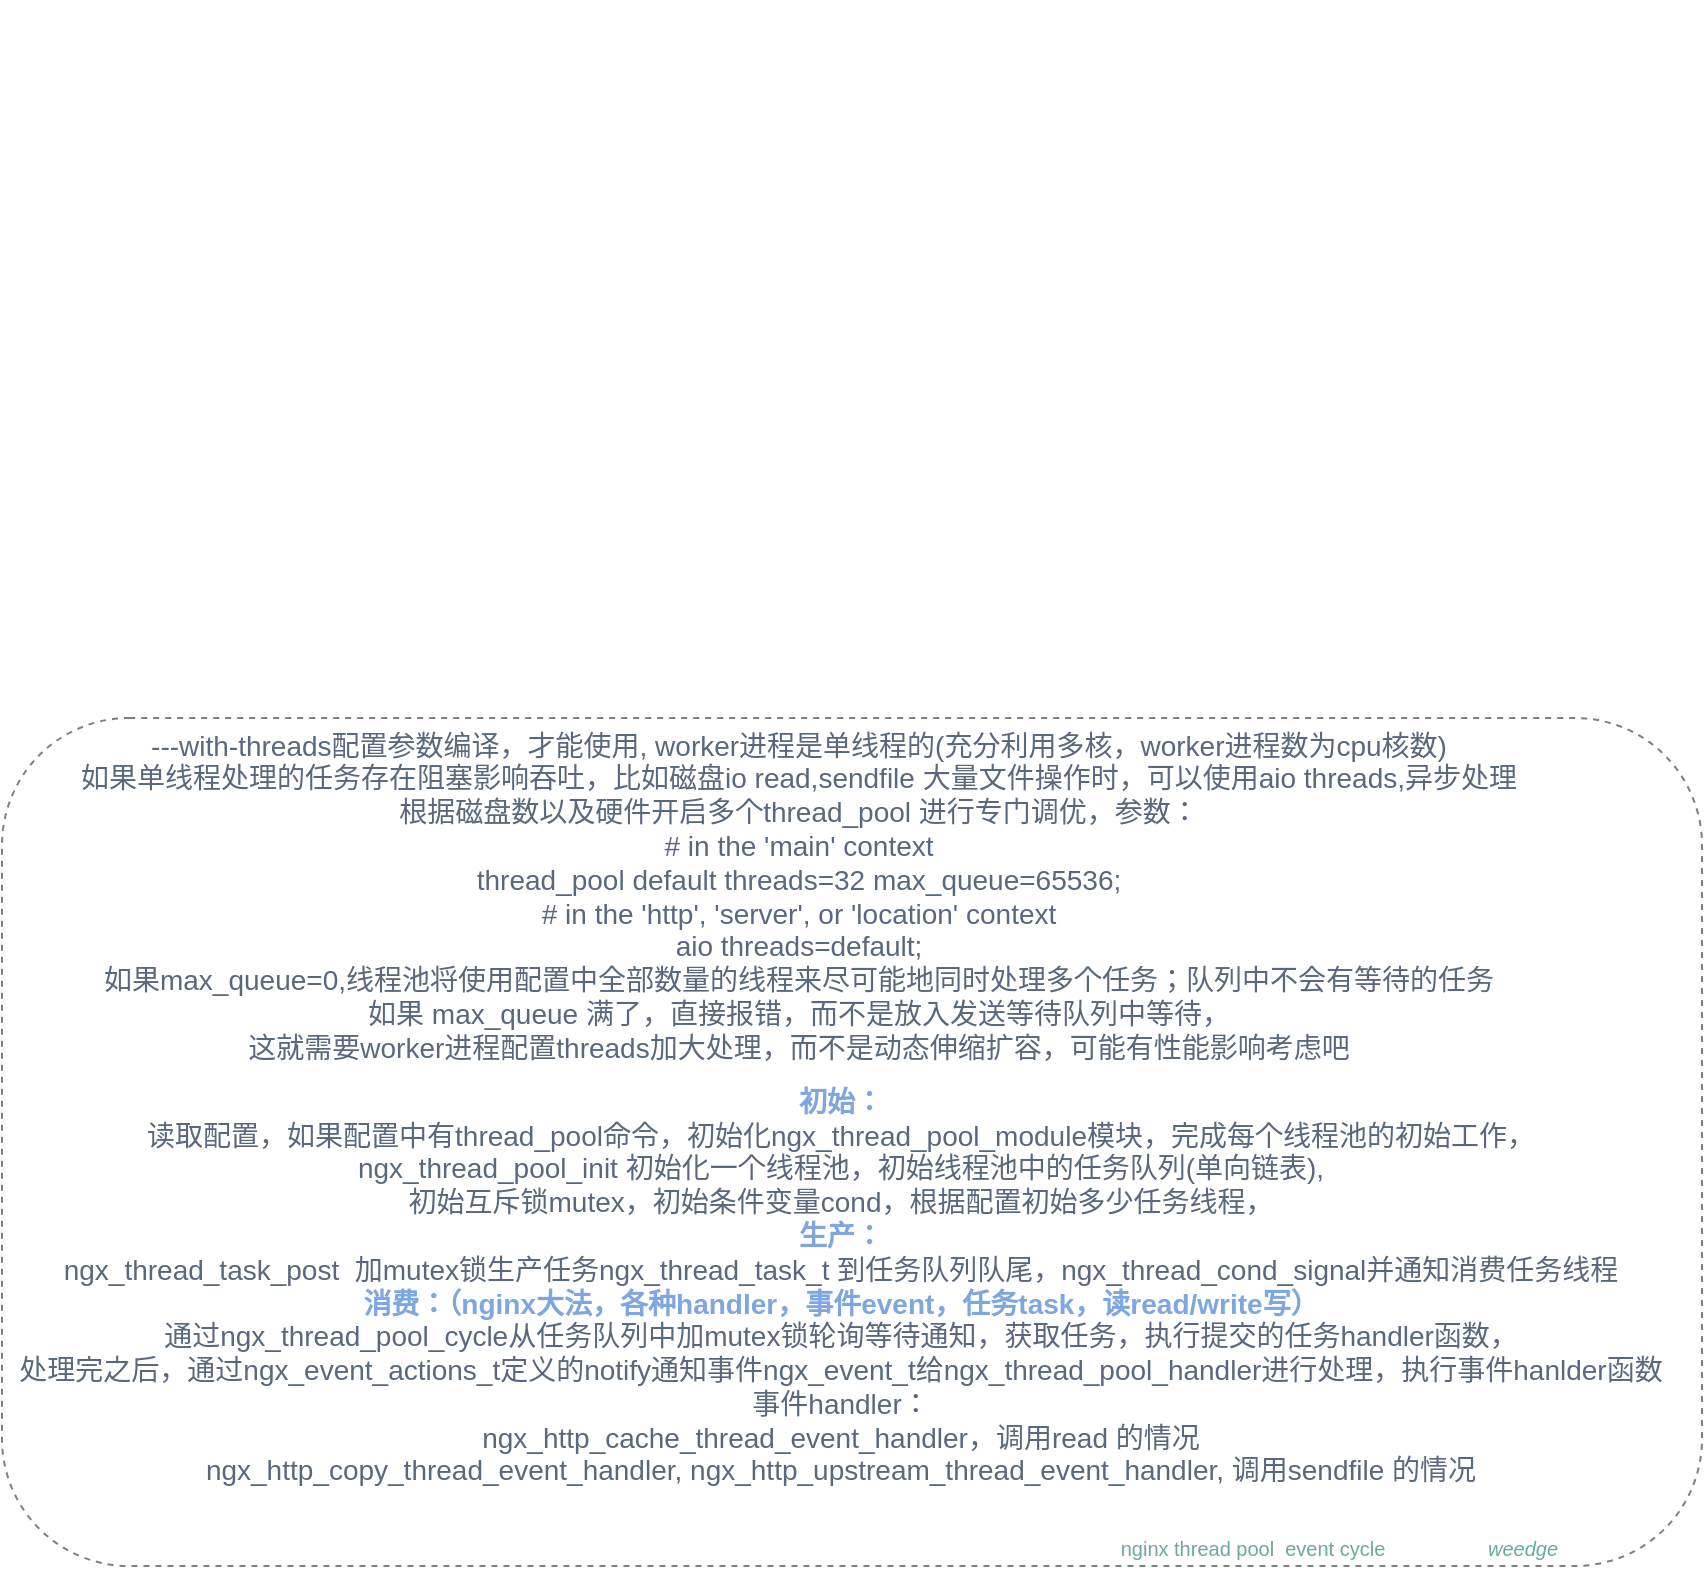 <mxfile version="15.8.6" type="github">
  <diagram id="FWJPGezK9j8gdbF37r2M" name="Page-1">
    <mxGraphModel dx="1773" dy="603" grid="1" gridSize="10" guides="1" tooltips="1" connect="1" arrows="1" fold="1" page="1" pageScale="1" pageWidth="827" pageHeight="1169" math="0" shadow="0">
      <root>
        <mxCell id="0" />
        <mxCell id="1" parent="0" />
        <mxCell id="SzUL2O4MbR3VGQP7T_4b-5" value="" style="rounded=1;whiteSpace=wrap;html=1;dashed=1;fontSize=14;fontColor=#7EA6E0;fillColor=none;opacity=50;" vertex="1" parent="1">
          <mxGeometry x="-10" y="526" width="850" height="424" as="geometry" />
        </mxCell>
        <mxCell id="SzUL2O4MbR3VGQP7T_4b-2" value="" style="shape=image;verticalLabelPosition=bottom;labelBackgroundColor=#ffffff;verticalAlign=top;aspect=fixed;imageAspect=0;image=https://www.nginx.com/wp-content/uploads/2016/07/thread-pools-worker-process-event-cycle.png;" vertex="1" parent="1">
          <mxGeometry x="10" y="167.88" width="746.42" height="353.12" as="geometry" />
        </mxCell>
        <mxCell id="SzUL2O4MbR3VGQP7T_4b-3" value="---with-threads配置参数编译，才能使用, worker进程是单线程的(充分利用多核，worker进程数为cpu核数)&lt;br&gt;如果单线程处理的任务存在阻塞影响吞吐，比如磁盘io read,sendfile 大量文件操作时，可以使用aio threads,异步处理&lt;br&gt;根据磁盘数以及硬件开启多个thread_pool 进行专门调优，参数：&lt;br style=&quot;font-size: 14px&quot;&gt;&lt;div style=&quot;font-size: 14px&quot;&gt;# in the &#39;main&#39; context&lt;/div&gt;&lt;div style=&quot;font-size: 14px&quot;&gt;thread_pool default threads=32 max_queue=65536;&lt;/div&gt;&lt;div style=&quot;font-size: 14px&quot;&gt;# in the &#39;http&#39;, &#39;server&#39;, or &#39;location&#39; context&lt;/div&gt;&lt;div style=&quot;font-size: 14px&quot;&gt;aio threads=default;&lt;/div&gt;&lt;div style=&quot;font-size: 14px&quot;&gt;如果max_queue=0,线程池将使用配置中全部数量的线程来尽可能地同时处理多个任务；队列中不会有等待的任务&lt;/div&gt;&lt;div style=&quot;font-size: 14px&quot;&gt;&lt;div style=&quot;font-size: 14px&quot;&gt;如果 max_queue&amp;nbsp;满了，直接报错，而不是放入发送等待队列中等待，&lt;/div&gt;&lt;div style=&quot;font-size: 14px&quot;&gt;这就需要worker进程配置threads加大处理，而不是动态伸缩扩容，可能有性能影响考虑吧&lt;/div&gt;&lt;/div&gt;" style="text;html=1;align=center;verticalAlign=middle;resizable=0;points=[];autosize=1;strokeColor=none;fillColor=none;fontSize=14;fontColor=#5A687D;fontStyle=0" vertex="1" parent="1">
          <mxGeometry x="23" y="525" width="730" height="180" as="geometry" />
        </mxCell>
        <mxCell id="SzUL2O4MbR3VGQP7T_4b-4" value="&lt;b style=&quot;font-size: 14px&quot;&gt;&lt;font color=&quot;#7ea6e0&quot;&gt;初始：&lt;br style=&quot;font-size: 14px&quot;&gt;&lt;/font&gt;&lt;/b&gt;读取配置，如果配置中有thread_pool命令，初始化ngx_thread_pool_module模块，完成每个线程池的初始工作，&lt;br style=&quot;font-size: 14px&quot;&gt;ngx_thread_pool_init 初始化一个线程池，初始线程池中的任务队列(单向链表),&lt;br style=&quot;font-size: 14px&quot;&gt;初始互斥锁mutex，初始条件变量cond，根据配置初始多少任务线程，&lt;br style=&quot;font-size: 14px&quot;&gt;&lt;b style=&quot;font-size: 14px&quot;&gt;&lt;font color=&quot;#7ea6e0&quot;&gt;生产：&lt;br style=&quot;font-size: 14px&quot;&gt;&lt;/font&gt;&lt;/b&gt;ngx_thread_task_post&amp;nbsp; 加mutex锁生产任务ngx_thread_task_t 到任务队列队尾，ngx_thread_cond_signal并通知消费任务线程&lt;br style=&quot;font-size: 14px&quot;&gt;&lt;b style=&quot;font-size: 14px&quot;&gt;&lt;font color=&quot;#7ea6e0&quot;&gt;消费：（nginx大法，各种handler，事件event，任务task，读read/write写）&lt;br style=&quot;font-size: 14px&quot;&gt;&lt;/font&gt;&lt;/b&gt;通过ngx_thread_pool_cycle从任务队列中加mutex锁轮询等待通知，获取任务，执行提交的任务handler函数，&lt;br style=&quot;font-size: 14px&quot;&gt;处理完之后，通过ngx_event_actions_t定义的notify通知事件ngx_event_t给ngx_thread_pool_handler进行处理，执行事件hanlder函数&lt;br&gt;事件handler：&lt;br&gt;ngx_http_cache_thread_event_handler，调用read 的情况&lt;br&gt;&amp;nbsp;ngx_http_copy_thread_event_handler, ngx_http_upstream_thread_event_handler, 调用sendfile 的情况&amp;nbsp;" style="text;html=1;align=center;verticalAlign=middle;resizable=0;points=[];autosize=1;strokeColor=none;fillColor=none;fontSize=14;fontColor=#5A687D;" vertex="1" parent="1">
          <mxGeometry x="-11" y="705" width="840" height="210" as="geometry" />
        </mxCell>
        <mxCell id="SzUL2O4MbR3VGQP7T_4b-6" value="&lt;font color=&quot;#67ab9f&quot; size=&quot;1&quot;&gt;nginx thread pool&amp;nbsp; event cycle&lt;/font&gt;" style="text;html=1;align=center;verticalAlign=middle;resizable=0;points=[];autosize=1;strokeColor=none;fillColor=none;fontSize=14;fontColor=#7EA6E0;" vertex="1" parent="1">
          <mxGeometry x="530" y="930" width="170" height="20" as="geometry" />
        </mxCell>
        <mxCell id="SzUL2O4MbR3VGQP7T_4b-7" value="&lt;font color=&quot;#67ab9f&quot; size=&quot;1&quot;&gt;weedge&lt;/font&gt;" style="text;html=1;align=center;verticalAlign=middle;resizable=0;points=[];autosize=1;strokeColor=none;fillColor=none;fontSize=14;fontColor=#7EA6E0;fontStyle=2" vertex="1" parent="1">
          <mxGeometry x="720" y="930" width="60" height="20" as="geometry" />
        </mxCell>
      </root>
    </mxGraphModel>
  </diagram>
</mxfile>
